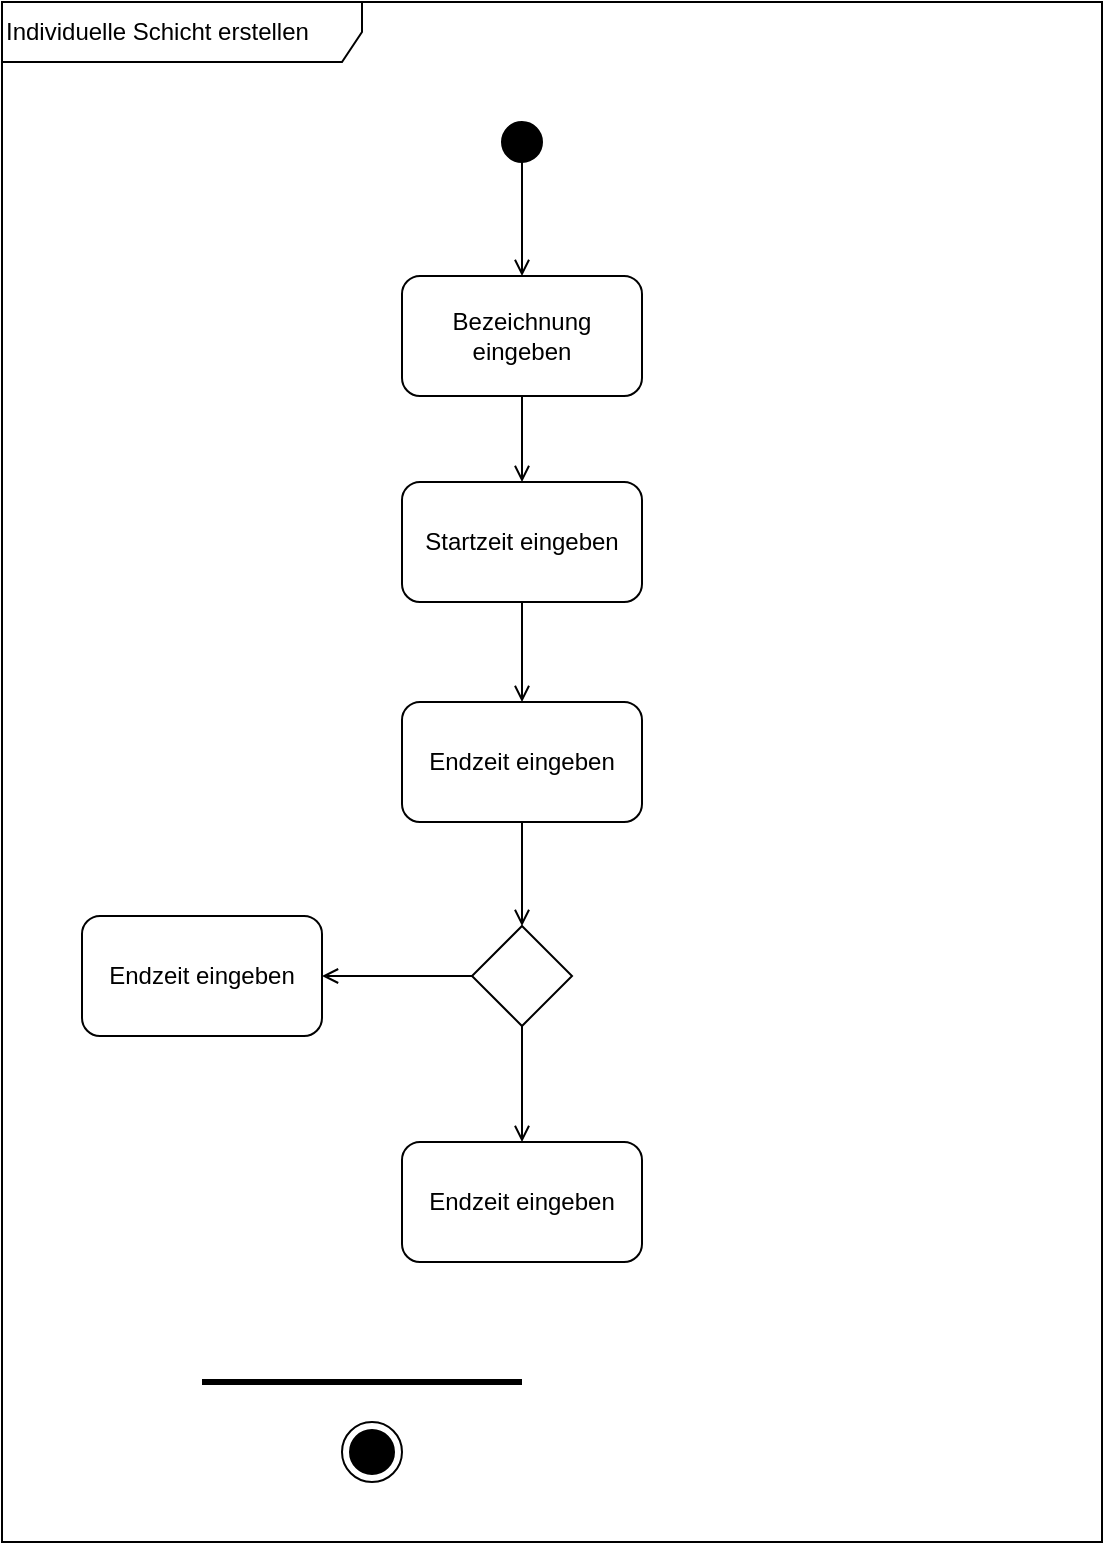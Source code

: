 <mxfile version="24.4.4" type="github">
  <diagram name="Seite-1" id="6TWZkrGFnJNyo3eU7zf7">
    <mxGraphModel dx="1744" dy="883" grid="1" gridSize="10" guides="1" tooltips="1" connect="1" arrows="1" fold="1" page="1" pageScale="1" pageWidth="840" pageHeight="1000" math="0" shadow="0">
      <root>
        <mxCell id="0" />
        <mxCell id="1" parent="0" />
        <mxCell id="zQ9of0heOYMWUSIYJV7x-1" value="Individuelle Schicht erstellen" style="shape=umlFrame;whiteSpace=wrap;html=1;pointerEvents=0;width=180;height=30;align=left;" vertex="1" parent="1">
          <mxGeometry x="20" y="20" width="550" height="770" as="geometry" />
        </mxCell>
        <mxCell id="zQ9of0heOYMWUSIYJV7x-9" style="edgeStyle=orthogonalEdgeStyle;rounded=0;orthogonalLoop=1;jettySize=auto;html=1;entryX=0.5;entryY=0;entryDx=0;entryDy=0;endArrow=open;endFill=0;" edge="1" parent="1" source="zQ9of0heOYMWUSIYJV7x-2" target="zQ9of0heOYMWUSIYJV7x-4">
          <mxGeometry relative="1" as="geometry" />
        </mxCell>
        <mxCell id="zQ9of0heOYMWUSIYJV7x-2" value="" style="ellipse;fillColor=strokeColor;html=1;" vertex="1" parent="1">
          <mxGeometry x="270" y="80" width="20" height="20" as="geometry" />
        </mxCell>
        <mxCell id="zQ9of0heOYMWUSIYJV7x-10" style="edgeStyle=orthogonalEdgeStyle;rounded=0;orthogonalLoop=1;jettySize=auto;html=1;entryX=0.5;entryY=0;entryDx=0;entryDy=0;strokeColor=default;align=center;verticalAlign=middle;fontFamily=Helvetica;fontSize=11;fontColor=default;labelBackgroundColor=default;endArrow=open;endFill=0;" edge="1" parent="1" source="zQ9of0heOYMWUSIYJV7x-4" target="zQ9of0heOYMWUSIYJV7x-5">
          <mxGeometry relative="1" as="geometry" />
        </mxCell>
        <mxCell id="zQ9of0heOYMWUSIYJV7x-4" value="Bezeichnung eingeben" style="rounded=1;whiteSpace=wrap;html=1;" vertex="1" parent="1">
          <mxGeometry x="220" y="157" width="120" height="60" as="geometry" />
        </mxCell>
        <mxCell id="zQ9of0heOYMWUSIYJV7x-11" style="edgeStyle=orthogonalEdgeStyle;rounded=0;orthogonalLoop=1;jettySize=auto;html=1;entryX=0.5;entryY=0;entryDx=0;entryDy=0;strokeColor=default;align=center;verticalAlign=middle;fontFamily=Helvetica;fontSize=11;fontColor=default;labelBackgroundColor=default;endArrow=open;endFill=0;" edge="1" parent="1" source="zQ9of0heOYMWUSIYJV7x-5" target="zQ9of0heOYMWUSIYJV7x-6">
          <mxGeometry relative="1" as="geometry" />
        </mxCell>
        <mxCell id="zQ9of0heOYMWUSIYJV7x-5" value="Startzeit eingeben" style="rounded=1;whiteSpace=wrap;html=1;" vertex="1" parent="1">
          <mxGeometry x="220" y="260" width="120" height="60" as="geometry" />
        </mxCell>
        <mxCell id="zQ9of0heOYMWUSIYJV7x-12" style="edgeStyle=orthogonalEdgeStyle;rounded=0;orthogonalLoop=1;jettySize=auto;html=1;entryX=0.5;entryY=0;entryDx=0;entryDy=0;strokeColor=default;align=center;verticalAlign=middle;fontFamily=Helvetica;fontSize=11;fontColor=default;labelBackgroundColor=default;endArrow=open;endFill=0;" edge="1" parent="1" source="zQ9of0heOYMWUSIYJV7x-6" target="zQ9of0heOYMWUSIYJV7x-7">
          <mxGeometry relative="1" as="geometry" />
        </mxCell>
        <mxCell id="zQ9of0heOYMWUSIYJV7x-6" value="Endzeit eingeben" style="rounded=1;whiteSpace=wrap;html=1;" vertex="1" parent="1">
          <mxGeometry x="220" y="370" width="120" height="60" as="geometry" />
        </mxCell>
        <mxCell id="zQ9of0heOYMWUSIYJV7x-15" style="edgeStyle=orthogonalEdgeStyle;rounded=0;orthogonalLoop=1;jettySize=auto;html=1;entryX=0.5;entryY=0;entryDx=0;entryDy=0;strokeColor=default;align=center;verticalAlign=middle;fontFamily=Helvetica;fontSize=11;fontColor=default;labelBackgroundColor=default;endArrow=open;endFill=0;" edge="1" parent="1" source="zQ9of0heOYMWUSIYJV7x-7" target="zQ9of0heOYMWUSIYJV7x-13">
          <mxGeometry relative="1" as="geometry" />
        </mxCell>
        <mxCell id="zQ9of0heOYMWUSIYJV7x-16" style="edgeStyle=orthogonalEdgeStyle;rounded=0;orthogonalLoop=1;jettySize=auto;html=1;entryX=1;entryY=0.5;entryDx=0;entryDy=0;strokeColor=default;align=center;verticalAlign=middle;fontFamily=Helvetica;fontSize=11;fontColor=default;labelBackgroundColor=default;endArrow=open;endFill=0;" edge="1" parent="1" source="zQ9of0heOYMWUSIYJV7x-7" target="zQ9of0heOYMWUSIYJV7x-14">
          <mxGeometry relative="1" as="geometry" />
        </mxCell>
        <mxCell id="zQ9of0heOYMWUSIYJV7x-7" value="" style="rhombus;whiteSpace=wrap;html=1;" vertex="1" parent="1">
          <mxGeometry x="255" y="482" width="50" height="50" as="geometry" />
        </mxCell>
        <mxCell id="zQ9of0heOYMWUSIYJV7x-8" value="" style="ellipse;html=1;shape=endState;fillColor=strokeColor;" vertex="1" parent="1">
          <mxGeometry x="190" y="730" width="30" height="30" as="geometry" />
        </mxCell>
        <mxCell id="zQ9of0heOYMWUSIYJV7x-13" value="Endzeit eingeben" style="rounded=1;whiteSpace=wrap;html=1;" vertex="1" parent="1">
          <mxGeometry x="220" y="590" width="120" height="60" as="geometry" />
        </mxCell>
        <mxCell id="zQ9of0heOYMWUSIYJV7x-14" value="Endzeit eingeben" style="rounded=1;whiteSpace=wrap;html=1;" vertex="1" parent="1">
          <mxGeometry x="60" y="477" width="120" height="60" as="geometry" />
        </mxCell>
        <mxCell id="zQ9of0heOYMWUSIYJV7x-19" value="" style="endArrow=none;startArrow=none;endFill=0;startFill=0;endSize=8;html=1;verticalAlign=bottom;labelBackgroundColor=none;strokeWidth=3;rounded=0;strokeColor=default;align=center;fontFamily=Helvetica;fontSize=11;fontColor=default;edgeStyle=orthogonalEdgeStyle;" edge="1" parent="1">
          <mxGeometry width="160" relative="1" as="geometry">
            <mxPoint x="120" y="710" as="sourcePoint" />
            <mxPoint x="280" y="710" as="targetPoint" />
          </mxGeometry>
        </mxCell>
      </root>
    </mxGraphModel>
  </diagram>
</mxfile>
